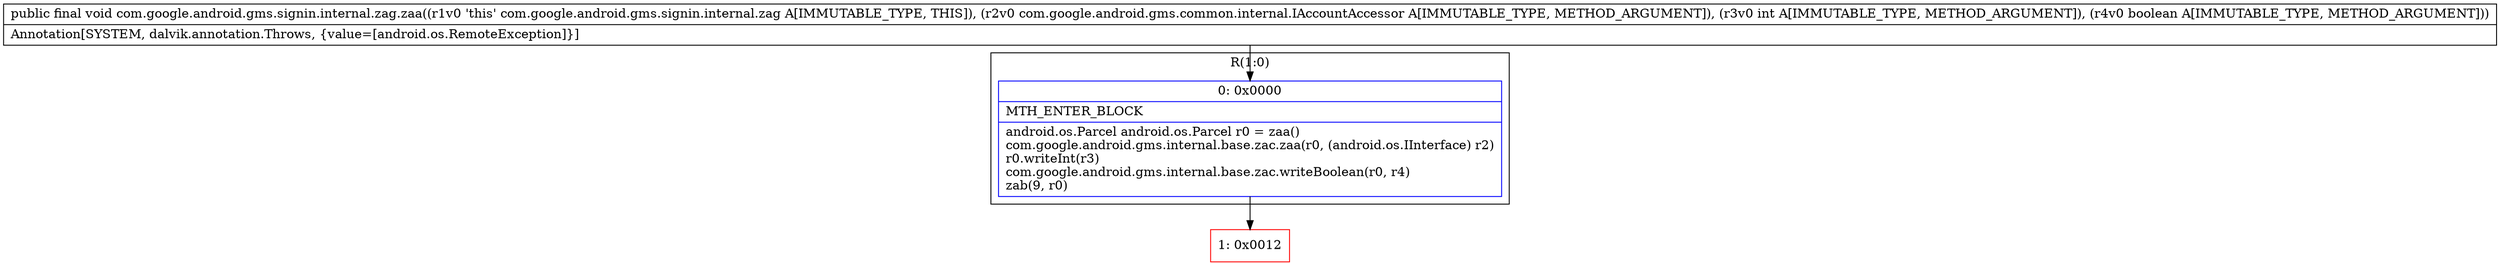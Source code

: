 digraph "CFG forcom.google.android.gms.signin.internal.zag.zaa(Lcom\/google\/android\/gms\/common\/internal\/IAccountAccessor;IZ)V" {
subgraph cluster_Region_910532435 {
label = "R(1:0)";
node [shape=record,color=blue];
Node_0 [shape=record,label="{0\:\ 0x0000|MTH_ENTER_BLOCK\l|android.os.Parcel android.os.Parcel r0 = zaa()\lcom.google.android.gms.internal.base.zac.zaa(r0, (android.os.IInterface) r2)\lr0.writeInt(r3)\lcom.google.android.gms.internal.base.zac.writeBoolean(r0, r4)\lzab(9, r0)\l}"];
}
Node_1 [shape=record,color=red,label="{1\:\ 0x0012}"];
MethodNode[shape=record,label="{public final void com.google.android.gms.signin.internal.zag.zaa((r1v0 'this' com.google.android.gms.signin.internal.zag A[IMMUTABLE_TYPE, THIS]), (r2v0 com.google.android.gms.common.internal.IAccountAccessor A[IMMUTABLE_TYPE, METHOD_ARGUMENT]), (r3v0 int A[IMMUTABLE_TYPE, METHOD_ARGUMENT]), (r4v0 boolean A[IMMUTABLE_TYPE, METHOD_ARGUMENT]))  | Annotation[SYSTEM, dalvik.annotation.Throws, \{value=[android.os.RemoteException]\}]\l}"];
MethodNode -> Node_0;
Node_0 -> Node_1;
}

